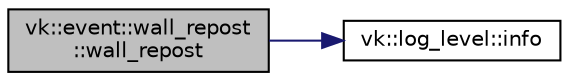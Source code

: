 digraph "vk::event::wall_repost::wall_repost"
{
 // LATEX_PDF_SIZE
  edge [fontname="Helvetica",fontsize="10",labelfontname="Helvetica",labelfontsize="10"];
  node [fontname="Helvetica",fontsize="10",shape=record];
  rankdir="LR";
  Node1 [label="vk::event::wall_repost\l::wall_repost",height=0.2,width=0.4,color="black", fillcolor="grey75", style="filled", fontcolor="black",tooltip=" "];
  Node1 -> Node2 [color="midnightblue",fontsize="10",style="solid",fontname="Helvetica"];
  Node2 [label="vk::log_level::info",height=0.2,width=0.4,color="black", fillcolor="white", style="filled",URL="$namespacevk_1_1log__level.html#a7bb0469622d630d921b80d9e838bf91f",tooltip=" "];
}
